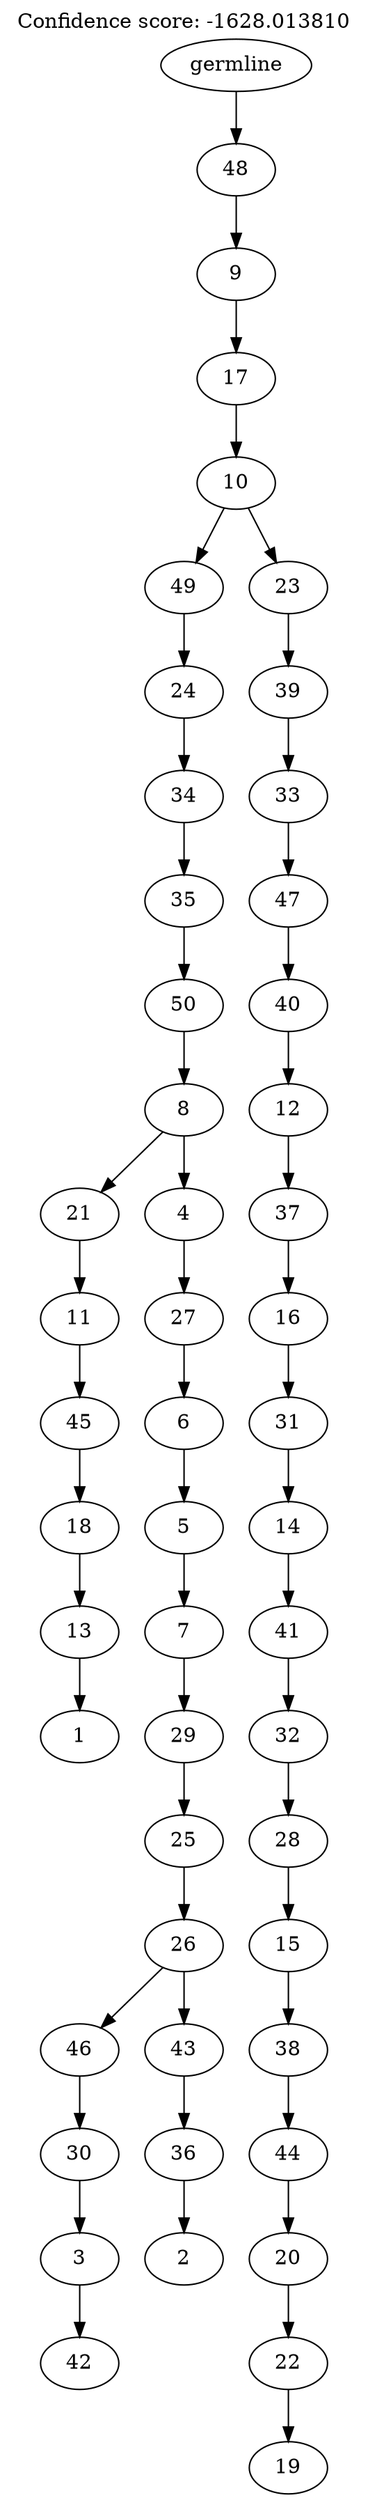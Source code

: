 digraph g {
	"49" -> "50";
	"50" [label="1"];
	"48" -> "49";
	"49" [label="13"];
	"47" -> "48";
	"48" [label="18"];
	"46" -> "47";
	"47" [label="45"];
	"45" -> "46";
	"46" [label="11"];
	"43" -> "44";
	"44" [label="42"];
	"42" -> "43";
	"43" [label="3"];
	"41" -> "42";
	"42" [label="30"];
	"39" -> "40";
	"40" [label="2"];
	"38" -> "39";
	"39" [label="36"];
	"37" -> "38";
	"38" [label="43"];
	"37" -> "41";
	"41" [label="46"];
	"36" -> "37";
	"37" [label="26"];
	"35" -> "36";
	"36" [label="25"];
	"34" -> "35";
	"35" [label="29"];
	"33" -> "34";
	"34" [label="7"];
	"32" -> "33";
	"33" [label="5"];
	"31" -> "32";
	"32" [label="6"];
	"30" -> "31";
	"31" [label="27"];
	"29" -> "30";
	"30" [label="4"];
	"29" -> "45";
	"45" [label="21"];
	"28" -> "29";
	"29" [label="8"];
	"27" -> "28";
	"28" [label="50"];
	"26" -> "27";
	"27" [label="35"];
	"25" -> "26";
	"26" [label="34"];
	"24" -> "25";
	"25" [label="24"];
	"22" -> "23";
	"23" [label="19"];
	"21" -> "22";
	"22" [label="22"];
	"20" -> "21";
	"21" [label="20"];
	"19" -> "20";
	"20" [label="44"];
	"18" -> "19";
	"19" [label="38"];
	"17" -> "18";
	"18" [label="15"];
	"16" -> "17";
	"17" [label="28"];
	"15" -> "16";
	"16" [label="32"];
	"14" -> "15";
	"15" [label="41"];
	"13" -> "14";
	"14" [label="14"];
	"12" -> "13";
	"13" [label="31"];
	"11" -> "12";
	"12" [label="16"];
	"10" -> "11";
	"11" [label="37"];
	"9" -> "10";
	"10" [label="12"];
	"8" -> "9";
	"9" [label="40"];
	"7" -> "8";
	"8" [label="47"];
	"6" -> "7";
	"7" [label="33"];
	"5" -> "6";
	"6" [label="39"];
	"4" -> "5";
	"5" [label="23"];
	"4" -> "24";
	"24" [label="49"];
	"3" -> "4";
	"4" [label="10"];
	"2" -> "3";
	"3" [label="17"];
	"1" -> "2";
	"2" [label="9"];
	"0" -> "1";
	"1" [label="48"];
	"0" [label="germline"];
	labelloc="t";
	label="Confidence score: -1628.013810";
}
